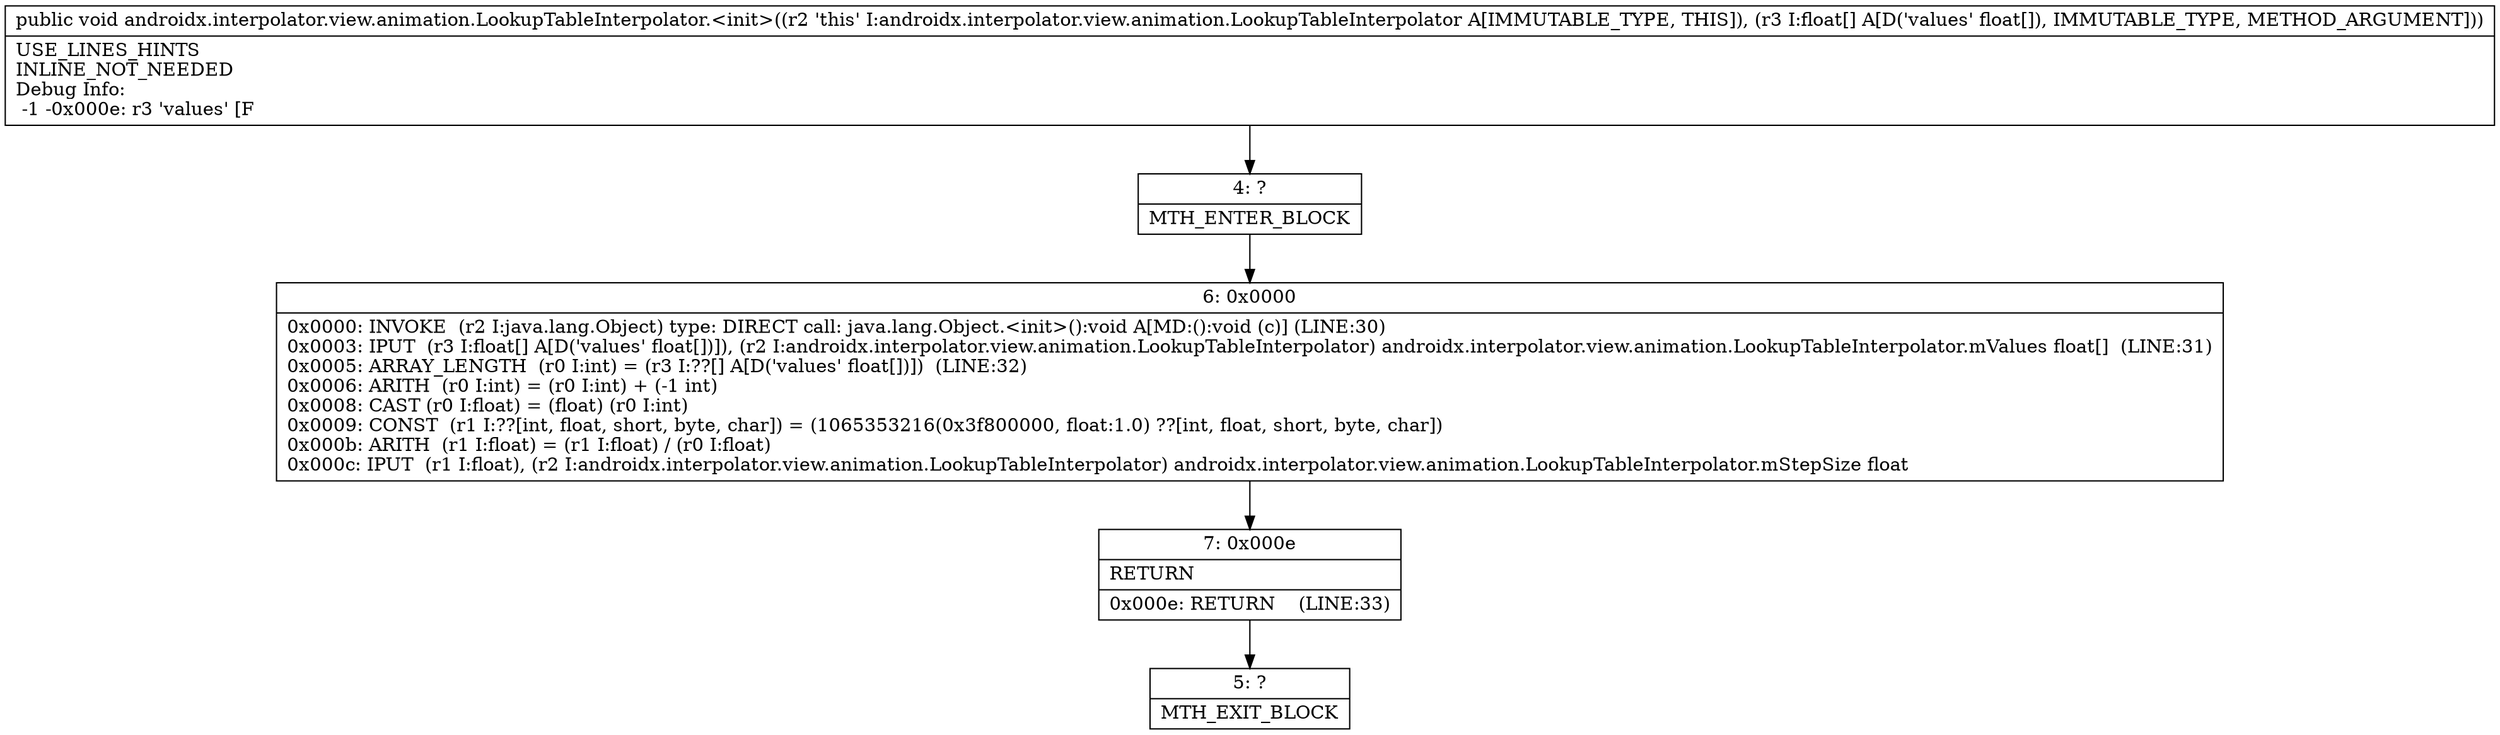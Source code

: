 digraph "CFG forandroidx.interpolator.view.animation.LookupTableInterpolator.\<init\>([F)V" {
Node_4 [shape=record,label="{4\:\ ?|MTH_ENTER_BLOCK\l}"];
Node_6 [shape=record,label="{6\:\ 0x0000|0x0000: INVOKE  (r2 I:java.lang.Object) type: DIRECT call: java.lang.Object.\<init\>():void A[MD:():void (c)] (LINE:30)\l0x0003: IPUT  (r3 I:float[] A[D('values' float[])]), (r2 I:androidx.interpolator.view.animation.LookupTableInterpolator) androidx.interpolator.view.animation.LookupTableInterpolator.mValues float[]  (LINE:31)\l0x0005: ARRAY_LENGTH  (r0 I:int) = (r3 I:??[] A[D('values' float[])])  (LINE:32)\l0x0006: ARITH  (r0 I:int) = (r0 I:int) + (\-1 int) \l0x0008: CAST (r0 I:float) = (float) (r0 I:int) \l0x0009: CONST  (r1 I:??[int, float, short, byte, char]) = (1065353216(0x3f800000, float:1.0) ??[int, float, short, byte, char]) \l0x000b: ARITH  (r1 I:float) = (r1 I:float) \/ (r0 I:float) \l0x000c: IPUT  (r1 I:float), (r2 I:androidx.interpolator.view.animation.LookupTableInterpolator) androidx.interpolator.view.animation.LookupTableInterpolator.mStepSize float \l}"];
Node_7 [shape=record,label="{7\:\ 0x000e|RETURN\l|0x000e: RETURN    (LINE:33)\l}"];
Node_5 [shape=record,label="{5\:\ ?|MTH_EXIT_BLOCK\l}"];
MethodNode[shape=record,label="{public void androidx.interpolator.view.animation.LookupTableInterpolator.\<init\>((r2 'this' I:androidx.interpolator.view.animation.LookupTableInterpolator A[IMMUTABLE_TYPE, THIS]), (r3 I:float[] A[D('values' float[]), IMMUTABLE_TYPE, METHOD_ARGUMENT]))  | USE_LINES_HINTS\lINLINE_NOT_NEEDED\lDebug Info:\l  \-1 \-0x000e: r3 'values' [F\l}"];
MethodNode -> Node_4;Node_4 -> Node_6;
Node_6 -> Node_7;
Node_7 -> Node_5;
}

